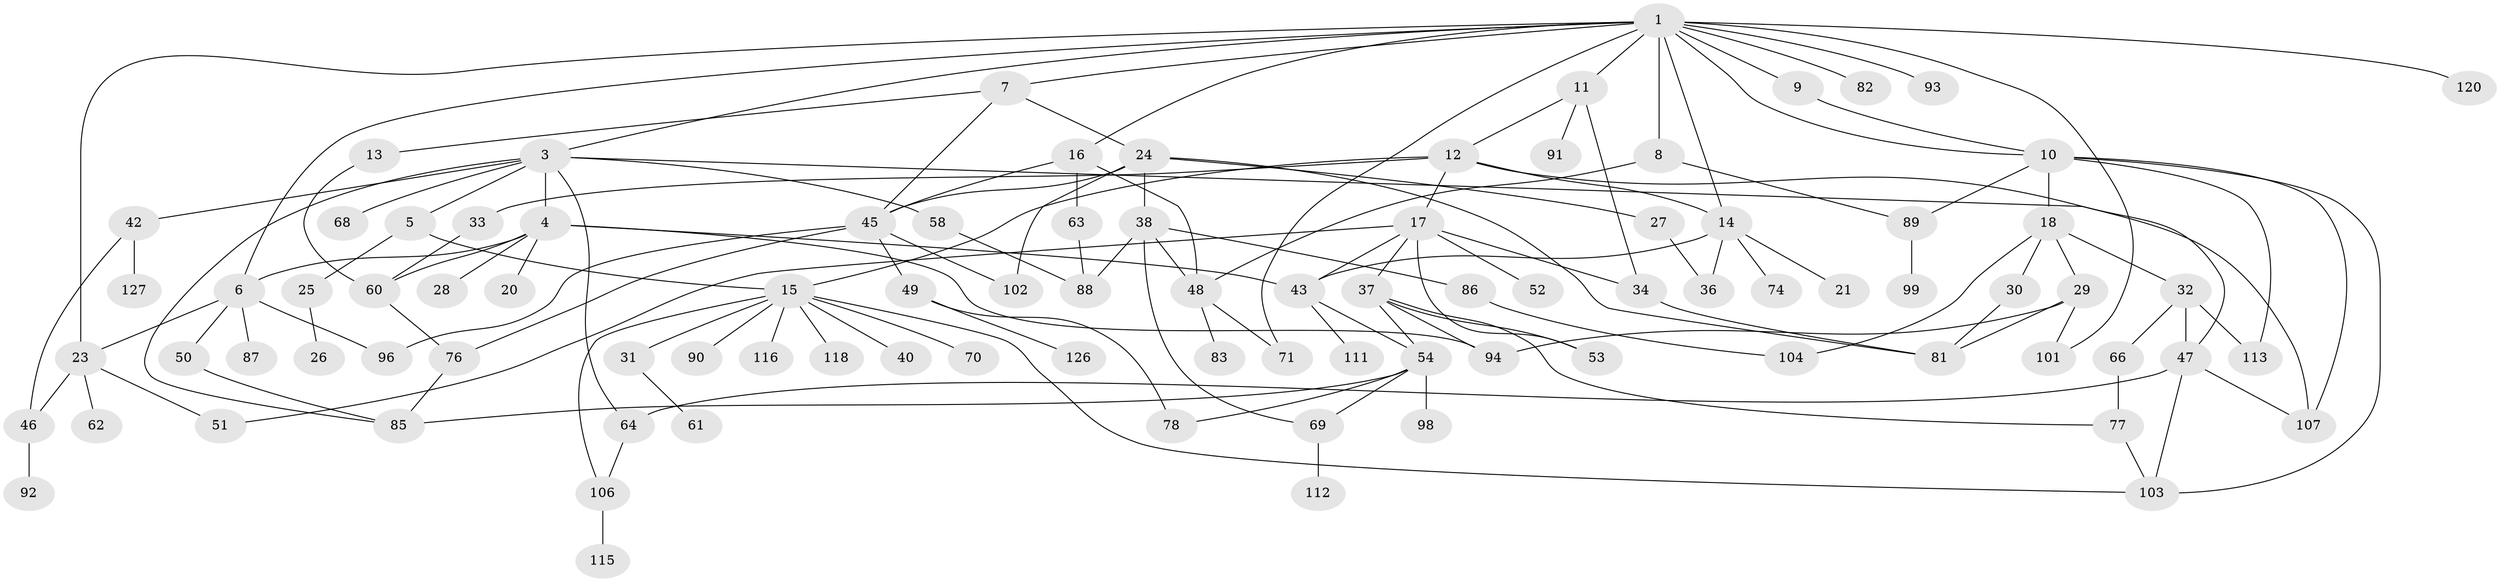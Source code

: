 // Generated by graph-tools (version 1.1) at 2025/23/03/03/25 07:23:31]
// undirected, 93 vertices, 140 edges
graph export_dot {
graph [start="1"]
  node [color=gray90,style=filled];
  1 [super="+2"];
  3 [super="+59"];
  4 [super="+41"];
  5;
  6 [super="+39"];
  7;
  8;
  9;
  10 [super="+97"];
  11 [super="+35"];
  12;
  13;
  14 [super="+122"];
  15 [super="+19"];
  16 [super="+22"];
  17 [super="+123"];
  18 [super="+110"];
  20;
  21;
  23 [super="+124"];
  24;
  25;
  26;
  27;
  28;
  29 [super="+55"];
  30 [super="+125"];
  31;
  32;
  33 [super="+73"];
  34 [super="+56"];
  36;
  37 [super="+100"];
  38 [super="+44"];
  40;
  42 [super="+57"];
  43 [super="+129"];
  45 [super="+65"];
  46;
  47 [super="+67"];
  48 [super="+79"];
  49;
  50;
  51;
  52 [super="+72"];
  53;
  54 [super="+84"];
  58;
  60 [super="+121"];
  61;
  62;
  63;
  64;
  66;
  68;
  69 [super="+75"];
  70;
  71;
  74;
  76 [super="+114"];
  77 [super="+109"];
  78 [super="+80"];
  81 [super="+128"];
  82;
  83;
  85 [super="+95"];
  86;
  87;
  88 [super="+108"];
  89;
  90;
  91;
  92;
  93;
  94 [super="+105"];
  96;
  98;
  99;
  101;
  102;
  103 [super="+119"];
  104;
  106 [super="+117"];
  107;
  111;
  112;
  113;
  115;
  116;
  118;
  120;
  126;
  127;
  1 -- 6;
  1 -- 10;
  1 -- 11;
  1 -- 71;
  1 -- 93;
  1 -- 120;
  1 -- 101;
  1 -- 3;
  1 -- 7;
  1 -- 8;
  1 -- 9;
  1 -- 16;
  1 -- 82;
  1 -- 23;
  1 -- 14;
  3 -- 4;
  3 -- 5;
  3 -- 42;
  3 -- 58;
  3 -- 68;
  3 -- 107;
  3 -- 85;
  3 -- 64;
  4 -- 20;
  4 -- 28;
  4 -- 94;
  4 -- 60;
  4 -- 43;
  4 -- 6;
  5 -- 25;
  5 -- 15;
  6 -- 50;
  6 -- 87;
  6 -- 23;
  6 -- 96;
  7 -- 13;
  7 -- 24;
  7 -- 45;
  8 -- 48;
  8 -- 89;
  9 -- 10;
  10 -- 18;
  10 -- 89;
  10 -- 113;
  10 -- 107;
  10 -- 103;
  11 -- 12;
  11 -- 34;
  11 -- 91;
  12 -- 14;
  12 -- 15;
  12 -- 17;
  12 -- 33;
  12 -- 47;
  13 -- 60;
  14 -- 21;
  14 -- 43;
  14 -- 74;
  14 -- 36;
  15 -- 31;
  15 -- 90;
  15 -- 118;
  15 -- 116;
  15 -- 70;
  15 -- 40;
  15 -- 103;
  15 -- 106;
  16 -- 63;
  16 -- 48;
  16 -- 45;
  17 -- 37;
  17 -- 51;
  17 -- 52;
  17 -- 53;
  17 -- 34;
  17 -- 43;
  18 -- 29;
  18 -- 30;
  18 -- 32;
  18 -- 104;
  23 -- 46;
  23 -- 62;
  23 -- 51;
  24 -- 27;
  24 -- 38;
  24 -- 45;
  24 -- 102;
  24 -- 81;
  25 -- 26;
  27 -- 36;
  29 -- 94;
  29 -- 101 [weight=2];
  29 -- 81;
  30 -- 81;
  31 -- 61;
  32 -- 66;
  32 -- 113;
  32 -- 47;
  33 -- 60;
  34 -- 81;
  37 -- 77;
  37 -- 53;
  37 -- 94;
  37 -- 54;
  38 -- 69;
  38 -- 88;
  38 -- 48;
  38 -- 86;
  42 -- 127;
  42 -- 46;
  43 -- 54;
  43 -- 111;
  45 -- 49;
  45 -- 76;
  45 -- 102;
  45 -- 96;
  46 -- 92;
  47 -- 103;
  47 -- 64;
  47 -- 107;
  48 -- 83;
  48 -- 71;
  49 -- 78;
  49 -- 126;
  50 -- 85;
  54 -- 85;
  54 -- 98;
  54 -- 78;
  54 -- 69;
  58 -- 88;
  60 -- 76;
  63 -- 88;
  64 -- 106;
  66 -- 77;
  69 -- 112;
  76 -- 85;
  77 -- 103;
  86 -- 104;
  89 -- 99;
  106 -- 115;
}
